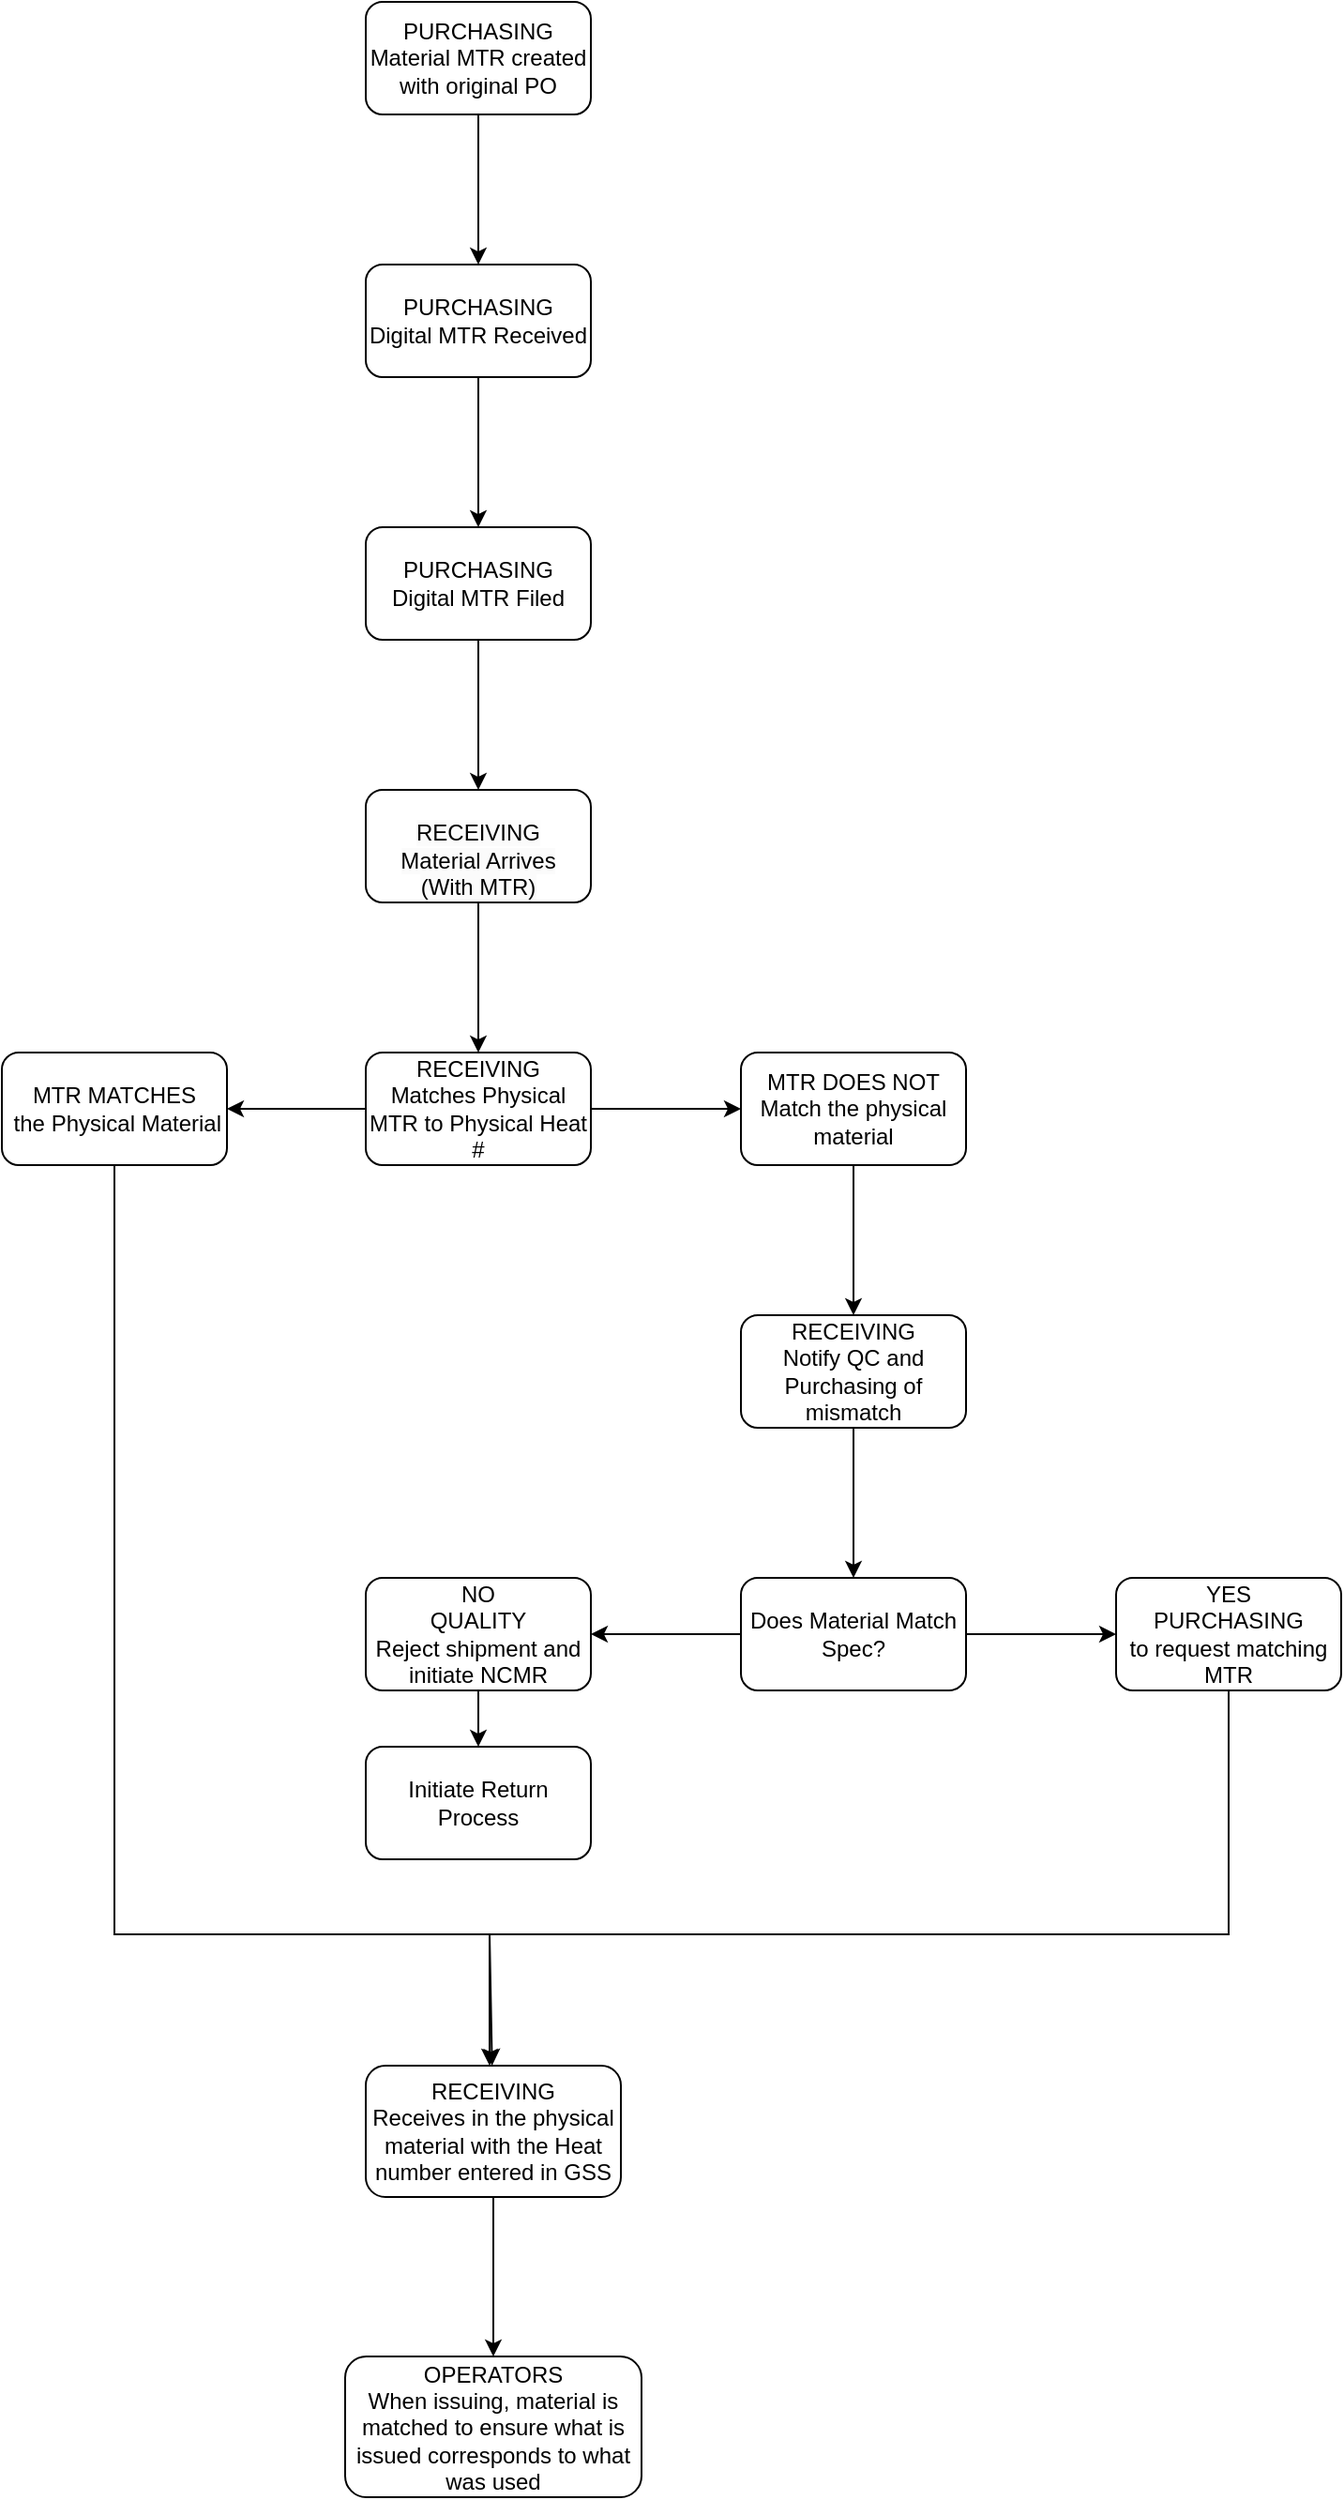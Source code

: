 <mxfile version="21.6.8" type="github">
  <diagram id="C5RBs43oDa-KdzZeNtuy" name="MTR Process">
    <mxGraphModel dx="1290" dy="649" grid="1" gridSize="10" guides="1" tooltips="1" connect="1" arrows="1" fold="1" page="1" pageScale="1" pageWidth="827" pageHeight="1169" math="0" shadow="0">
      <root>
        <mxCell id="WIyWlLk6GJQsqaUBKTNV-0" />
        <mxCell id="WIyWlLk6GJQsqaUBKTNV-1" parent="WIyWlLk6GJQsqaUBKTNV-0" />
        <mxCell id="vpCC1clSXgHAt5NISDAk-2" value="" style="edgeStyle=orthogonalEdgeStyle;rounded=0;orthogonalLoop=1;jettySize=auto;html=1;" edge="1" parent="WIyWlLk6GJQsqaUBKTNV-1" source="vpCC1clSXgHAt5NISDAk-0" target="vpCC1clSXgHAt5NISDAk-1">
          <mxGeometry relative="1" as="geometry" />
        </mxCell>
        <mxCell id="vpCC1clSXgHAt5NISDAk-0" value="PURCHASING&lt;br&gt;Material MTR created with original PO" style="rounded=1;whiteSpace=wrap;html=1;" vertex="1" parent="WIyWlLk6GJQsqaUBKTNV-1">
          <mxGeometry x="354" y="20" width="120" height="60" as="geometry" />
        </mxCell>
        <mxCell id="vpCC1clSXgHAt5NISDAk-4" value="" style="edgeStyle=orthogonalEdgeStyle;rounded=0;orthogonalLoop=1;jettySize=auto;html=1;" edge="1" parent="WIyWlLk6GJQsqaUBKTNV-1" source="vpCC1clSXgHAt5NISDAk-1" target="vpCC1clSXgHAt5NISDAk-3">
          <mxGeometry relative="1" as="geometry" />
        </mxCell>
        <mxCell id="vpCC1clSXgHAt5NISDAk-1" value="PURCHASING&lt;br&gt;Digital MTR Received" style="whiteSpace=wrap;html=1;rounded=1;" vertex="1" parent="WIyWlLk6GJQsqaUBKTNV-1">
          <mxGeometry x="354" y="160" width="120" height="60" as="geometry" />
        </mxCell>
        <mxCell id="vpCC1clSXgHAt5NISDAk-8" value="" style="edgeStyle=orthogonalEdgeStyle;rounded=0;orthogonalLoop=1;jettySize=auto;html=1;" edge="1" parent="WIyWlLk6GJQsqaUBKTNV-1" source="vpCC1clSXgHAt5NISDAk-3" target="vpCC1clSXgHAt5NISDAk-7">
          <mxGeometry relative="1" as="geometry" />
        </mxCell>
        <mxCell id="vpCC1clSXgHAt5NISDAk-3" value="PURCHASING&lt;br style=&quot;border-color: var(--border-color);&quot;&gt;Digital MTR Filed" style="whiteSpace=wrap;html=1;rounded=1;" vertex="1" parent="WIyWlLk6GJQsqaUBKTNV-1">
          <mxGeometry x="354" y="300" width="120" height="60" as="geometry" />
        </mxCell>
        <mxCell id="vpCC1clSXgHAt5NISDAk-10" value="" style="edgeStyle=orthogonalEdgeStyle;rounded=0;orthogonalLoop=1;jettySize=auto;html=1;" edge="1" parent="WIyWlLk6GJQsqaUBKTNV-1" source="vpCC1clSXgHAt5NISDAk-7" target="vpCC1clSXgHAt5NISDAk-9">
          <mxGeometry relative="1" as="geometry" />
        </mxCell>
        <mxCell id="vpCC1clSXgHAt5NISDAk-7" value="&lt;br&gt;&lt;span style=&quot;color: rgb(0, 0, 0); font-family: Helvetica; font-size: 12px; font-style: normal; font-variant-ligatures: normal; font-variant-caps: normal; font-weight: 400; letter-spacing: normal; orphans: 2; text-align: center; text-indent: 0px; text-transform: none; widows: 2; word-spacing: 0px; -webkit-text-stroke-width: 0px; background-color: rgb(251, 251, 251); text-decoration-thickness: initial; text-decoration-style: initial; text-decoration-color: initial; float: none; display: inline !important;&quot;&gt;RECEIVING&lt;br&gt;Material Arrives&lt;/span&gt;&lt;br style=&quot;border-color: var(--border-color); color: rgb(0, 0, 0); font-family: Helvetica; font-size: 12px; font-style: normal; font-variant-ligatures: normal; font-variant-caps: normal; font-weight: 400; letter-spacing: normal; orphans: 2; text-align: center; text-indent: 0px; text-transform: none; widows: 2; word-spacing: 0px; -webkit-text-stroke-width: 0px; background-color: rgb(251, 251, 251); text-decoration-thickness: initial; text-decoration-style: initial; text-decoration-color: initial;&quot;&gt;&lt;span style=&quot;color: rgb(0, 0, 0); font-family: Helvetica; font-size: 12px; font-style: normal; font-variant-ligatures: normal; font-variant-caps: normal; font-weight: 400; letter-spacing: normal; orphans: 2; text-align: center; text-indent: 0px; text-transform: none; widows: 2; word-spacing: 0px; -webkit-text-stroke-width: 0px; background-color: rgb(251, 251, 251); text-decoration-thickness: initial; text-decoration-style: initial; text-decoration-color: initial; float: none; display: inline !important;&quot;&gt;(With MTR)&lt;/span&gt;&lt;br&gt;" style="whiteSpace=wrap;html=1;rounded=1;" vertex="1" parent="WIyWlLk6GJQsqaUBKTNV-1">
          <mxGeometry x="354" y="440" width="120" height="60" as="geometry" />
        </mxCell>
        <mxCell id="vpCC1clSXgHAt5NISDAk-12" value="" style="edgeStyle=orthogonalEdgeStyle;rounded=0;orthogonalLoop=1;jettySize=auto;html=1;" edge="1" parent="WIyWlLk6GJQsqaUBKTNV-1" source="vpCC1clSXgHAt5NISDAk-9" target="vpCC1clSXgHAt5NISDAk-11">
          <mxGeometry relative="1" as="geometry" />
        </mxCell>
        <mxCell id="vpCC1clSXgHAt5NISDAk-14" value="" style="edgeStyle=orthogonalEdgeStyle;rounded=0;orthogonalLoop=1;jettySize=auto;html=1;" edge="1" parent="WIyWlLk6GJQsqaUBKTNV-1" source="vpCC1clSXgHAt5NISDAk-9" target="vpCC1clSXgHAt5NISDAk-13">
          <mxGeometry relative="1" as="geometry" />
        </mxCell>
        <mxCell id="vpCC1clSXgHAt5NISDAk-9" value="RECEIVING&lt;br&gt;Matches Physical MTR to Physical Heat #" style="whiteSpace=wrap;html=1;rounded=1;" vertex="1" parent="WIyWlLk6GJQsqaUBKTNV-1">
          <mxGeometry x="354" y="580" width="120" height="60" as="geometry" />
        </mxCell>
        <mxCell id="vpCC1clSXgHAt5NISDAk-11" value="MTR MATCHES&lt;br&gt;&amp;nbsp;the Physical Material" style="whiteSpace=wrap;html=1;rounded=1;" vertex="1" parent="WIyWlLk6GJQsqaUBKTNV-1">
          <mxGeometry x="160" y="580" width="120" height="60" as="geometry" />
        </mxCell>
        <mxCell id="vpCC1clSXgHAt5NISDAk-16" value="" style="edgeStyle=orthogonalEdgeStyle;rounded=0;orthogonalLoop=1;jettySize=auto;html=1;" edge="1" parent="WIyWlLk6GJQsqaUBKTNV-1" source="vpCC1clSXgHAt5NISDAk-13" target="vpCC1clSXgHAt5NISDAk-15">
          <mxGeometry relative="1" as="geometry" />
        </mxCell>
        <mxCell id="vpCC1clSXgHAt5NISDAk-13" value="MTR DOES NOT Match the physical material" style="whiteSpace=wrap;html=1;rounded=1;" vertex="1" parent="WIyWlLk6GJQsqaUBKTNV-1">
          <mxGeometry x="554" y="580" width="120" height="60" as="geometry" />
        </mxCell>
        <mxCell id="vpCC1clSXgHAt5NISDAk-18" value="" style="edgeStyle=orthogonalEdgeStyle;rounded=0;orthogonalLoop=1;jettySize=auto;html=1;" edge="1" parent="WIyWlLk6GJQsqaUBKTNV-1" source="vpCC1clSXgHAt5NISDAk-15" target="vpCC1clSXgHAt5NISDAk-17">
          <mxGeometry relative="1" as="geometry" />
        </mxCell>
        <mxCell id="vpCC1clSXgHAt5NISDAk-15" value="RECEIVING&lt;br&gt;Notify QC and Purchasing of mismatch" style="whiteSpace=wrap;html=1;rounded=1;" vertex="1" parent="WIyWlLk6GJQsqaUBKTNV-1">
          <mxGeometry x="554" y="720" width="120" height="60" as="geometry" />
        </mxCell>
        <mxCell id="vpCC1clSXgHAt5NISDAk-20" value="" style="edgeStyle=orthogonalEdgeStyle;rounded=0;orthogonalLoop=1;jettySize=auto;html=1;" edge="1" parent="WIyWlLk6GJQsqaUBKTNV-1" source="vpCC1clSXgHAt5NISDAk-17" target="vpCC1clSXgHAt5NISDAk-19">
          <mxGeometry relative="1" as="geometry" />
        </mxCell>
        <mxCell id="vpCC1clSXgHAt5NISDAk-22" value="" style="edgeStyle=orthogonalEdgeStyle;rounded=0;orthogonalLoop=1;jettySize=auto;html=1;" edge="1" parent="WIyWlLk6GJQsqaUBKTNV-1" source="vpCC1clSXgHAt5NISDAk-17" target="vpCC1clSXgHAt5NISDAk-21">
          <mxGeometry relative="1" as="geometry" />
        </mxCell>
        <mxCell id="vpCC1clSXgHAt5NISDAk-17" value="Does Material Match Spec?" style="whiteSpace=wrap;html=1;rounded=1;" vertex="1" parent="WIyWlLk6GJQsqaUBKTNV-1">
          <mxGeometry x="554" y="860" width="120" height="60" as="geometry" />
        </mxCell>
        <mxCell id="vpCC1clSXgHAt5NISDAk-24" value="" style="edgeStyle=orthogonalEdgeStyle;rounded=0;orthogonalLoop=1;jettySize=auto;html=1;" edge="1" parent="WIyWlLk6GJQsqaUBKTNV-1" source="vpCC1clSXgHAt5NISDAk-19" target="vpCC1clSXgHAt5NISDAk-23">
          <mxGeometry relative="1" as="geometry">
            <Array as="points">
              <mxPoint x="814" y="1050" />
              <mxPoint x="420" y="1050" />
            </Array>
          </mxGeometry>
        </mxCell>
        <mxCell id="vpCC1clSXgHAt5NISDAk-19" value="YES&lt;br&gt;PURCHASING&lt;br&gt;to request matching MTR" style="whiteSpace=wrap;html=1;rounded=1;" vertex="1" parent="WIyWlLk6GJQsqaUBKTNV-1">
          <mxGeometry x="754" y="860" width="120" height="60" as="geometry" />
        </mxCell>
        <mxCell id="vpCC1clSXgHAt5NISDAk-28" value="" style="edgeStyle=orthogonalEdgeStyle;rounded=0;orthogonalLoop=1;jettySize=auto;html=1;" edge="1" parent="WIyWlLk6GJQsqaUBKTNV-1" source="vpCC1clSXgHAt5NISDAk-21" target="vpCC1clSXgHAt5NISDAk-27">
          <mxGeometry relative="1" as="geometry" />
        </mxCell>
        <mxCell id="vpCC1clSXgHAt5NISDAk-21" value="NO&lt;br&gt;QUALITY&lt;br&gt;Reject shipment and initiate NCMR" style="whiteSpace=wrap;html=1;rounded=1;" vertex="1" parent="WIyWlLk6GJQsqaUBKTNV-1">
          <mxGeometry x="354" y="860" width="120" height="60" as="geometry" />
        </mxCell>
        <mxCell id="vpCC1clSXgHAt5NISDAk-30" value="" style="edgeStyle=orthogonalEdgeStyle;rounded=0;orthogonalLoop=1;jettySize=auto;html=1;" edge="1" parent="WIyWlLk6GJQsqaUBKTNV-1" source="vpCC1clSXgHAt5NISDAk-23" target="vpCC1clSXgHAt5NISDAk-29">
          <mxGeometry relative="1" as="geometry" />
        </mxCell>
        <mxCell id="vpCC1clSXgHAt5NISDAk-23" value="RECEIVING&lt;br&gt;Receives in the physical material with the Heat number entered in GSS" style="whiteSpace=wrap;html=1;rounded=1;" vertex="1" parent="WIyWlLk6GJQsqaUBKTNV-1">
          <mxGeometry x="354" y="1120" width="136" height="70" as="geometry" />
        </mxCell>
        <mxCell id="vpCC1clSXgHAt5NISDAk-26" value="" style="endArrow=classic;html=1;rounded=0;" edge="1" parent="WIyWlLk6GJQsqaUBKTNV-1" source="vpCC1clSXgHAt5NISDAk-11" target="vpCC1clSXgHAt5NISDAk-23">
          <mxGeometry width="50" height="50" relative="1" as="geometry">
            <mxPoint x="360" y="910" as="sourcePoint" />
            <mxPoint x="410" y="860" as="targetPoint" />
            <Array as="points">
              <mxPoint x="220" y="1050" />
              <mxPoint x="420" y="1050" />
            </Array>
          </mxGeometry>
        </mxCell>
        <mxCell id="vpCC1clSXgHAt5NISDAk-27" value="Initiate Return Process" style="whiteSpace=wrap;html=1;rounded=1;" vertex="1" parent="WIyWlLk6GJQsqaUBKTNV-1">
          <mxGeometry x="354" y="950" width="120" height="60" as="geometry" />
        </mxCell>
        <mxCell id="vpCC1clSXgHAt5NISDAk-29" value="OPERATORS&lt;br&gt;When issuing, material is matched to ensure what is issued corresponds to what was used" style="whiteSpace=wrap;html=1;rounded=1;" vertex="1" parent="WIyWlLk6GJQsqaUBKTNV-1">
          <mxGeometry x="343" y="1275" width="158" height="75" as="geometry" />
        </mxCell>
      </root>
    </mxGraphModel>
  </diagram>
</mxfile>
